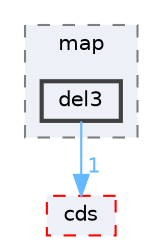 digraph "external/libcds/test/stress/map/del3"
{
 // LATEX_PDF_SIZE
  bgcolor="transparent";
  edge [fontname=Helvetica,fontsize=10,labelfontname=Helvetica,labelfontsize=10];
  node [fontname=Helvetica,fontsize=10,shape=box,height=0.2,width=0.4];
  compound=true
  subgraph clusterdir_bbbed77a44dcb5e01806f53631a2b293 {
    graph [ bgcolor="#edf0f7", pencolor="grey50", label="map", fontname=Helvetica,fontsize=10 style="filled,dashed", URL="dir_bbbed77a44dcb5e01806f53631a2b293.html",tooltip=""]
  dir_4029adf577e3070da23bab76e1937361 [label="del3", fillcolor="#edf0f7", color="grey25", style="filled,bold", URL="dir_4029adf577e3070da23bab76e1937361.html",tooltip=""];
  }
  dir_fcf032bbf40cb4a20f944ac15896063c [label="cds", fillcolor="#edf0f7", color="red", style="filled,dashed", URL="dir_fcf032bbf40cb4a20f944ac15896063c.html",tooltip=""];
  dir_4029adf577e3070da23bab76e1937361->dir_fcf032bbf40cb4a20f944ac15896063c [headlabel="1", labeldistance=1.5 headhref="dir_000187_000111.html" href="dir_000187_000111.html" color="steelblue1" fontcolor="steelblue1"];
}
